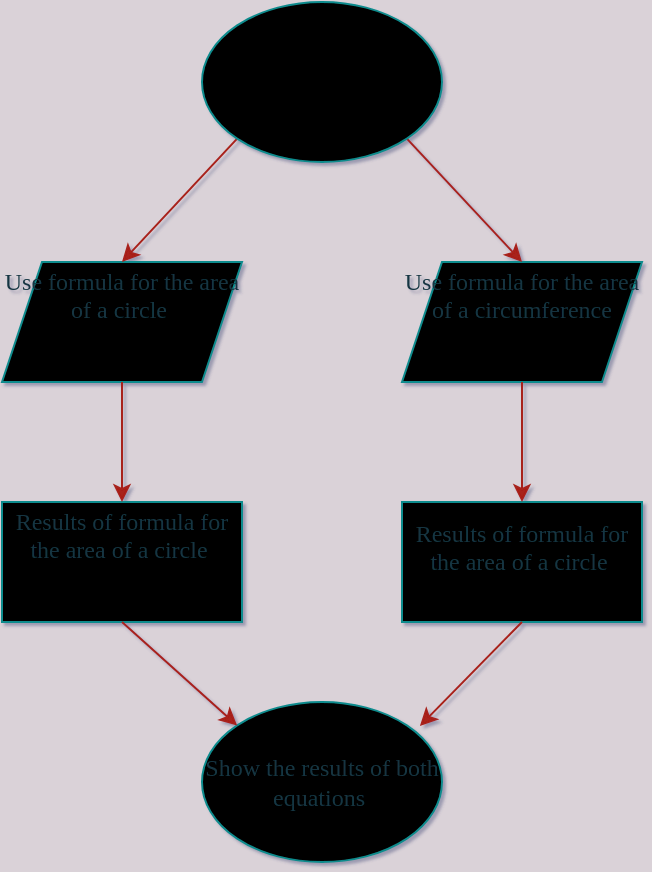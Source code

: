 <mxfile version="14.2.9" type="github">
  <diagram id="C5RBs43oDa-KdzZeNtuy" name="Page-1">
    <mxGraphModel dx="1422" dy="800" grid="0" gridSize="10" guides="1" tooltips="1" connect="1" arrows="1" fold="1" page="1" pageScale="1" pageWidth="827" pageHeight="1169" background="#DAD2D8" math="0" shadow="1">
      <root>
        <mxCell id="WIyWlLk6GJQsqaUBKTNV-0" />
        <mxCell id="WIyWlLk6GJQsqaUBKTNV-1" parent="WIyWlLk6GJQsqaUBKTNV-0" />
        <mxCell id="BpsMeZ0QMXesTxCKO3Zf-5" value="&lt;p&gt;Use formula for the area of a circle&amp;nbsp;&lt;/p&gt;&lt;p&gt;&lt;br&gt;&lt;/p&gt;" style="shape=parallelogram;perimeter=parallelogramPerimeter;whiteSpace=wrap;html=1;fixedSize=1;fillColor=#000000;strokeColor=#0F8B8D;fontColor=#143642;fontFamily=Times New Roman;" vertex="1" parent="WIyWlLk6GJQsqaUBKTNV-1">
          <mxGeometry x="240" y="140" width="120" height="60" as="geometry" />
        </mxCell>
        <mxCell id="BpsMeZ0QMXesTxCKO3Zf-6" value="&lt;br&gt;&lt;br&gt;&lt;p&gt;Use formula for the area of a&amp;nbsp;&lt;span&gt;circumference&lt;/span&gt;&lt;/p&gt;&lt;p class=&quot;MsoNormal&quot;&gt;&lt;/p&gt;&lt;p&gt;&lt;br style=&quot;color: rgb(20 , 54 , 66) ; font-family: &amp;#34;times new roman&amp;#34; ; font-size: 12px ; font-style: normal ; font-weight: 400 ; letter-spacing: normal ; text-align: center ; text-indent: 0px ; text-transform: none ; word-spacing: 0px ; background-color: rgb(248 , 249 , 250)&quot;&gt;&lt;br&gt;&lt;br&gt;&lt;/p&gt;" style="shape=parallelogram;perimeter=parallelogramPerimeter;whiteSpace=wrap;html=1;fixedSize=1;fillColor=#000000;strokeColor=#0F8B8D;fontColor=#143642;fontFamily=Times New Roman;" vertex="1" parent="WIyWlLk6GJQsqaUBKTNV-1">
          <mxGeometry x="440" y="140" width="120" height="60" as="geometry" />
        </mxCell>
        <mxCell id="BpsMeZ0QMXesTxCKO3Zf-7" value="&lt;p&gt;Results of formula for the area of a circle&amp;nbsp;&lt;/p&gt;&lt;div&gt;&lt;br&gt;&lt;/div&gt;" style="rounded=0;whiteSpace=wrap;html=1;fillColor=#000000;strokeColor=#0F8B8D;fontColor=#143642;fontFamily=Times New Roman;" vertex="1" parent="WIyWlLk6GJQsqaUBKTNV-1">
          <mxGeometry x="440" y="260" width="120" height="60" as="geometry" />
        </mxCell>
        <mxCell id="BpsMeZ0QMXesTxCKO3Zf-8" value="&lt;br&gt;&lt;br&gt;&lt;p&gt;Results of formula for the area of a circle&amp;nbsp;&lt;/p&gt;&lt;p&gt;&lt;br style=&quot;color: rgb(20 , 54 , 66) ; font-family: &amp;#34;times new roman&amp;#34; ; font-size: 12px ; font-style: normal ; font-weight: 400 ; letter-spacing: normal ; text-align: center ; text-indent: 0px ; text-transform: none ; word-spacing: 0px ; background-color: rgb(248 , 249 , 250)&quot;&gt;&lt;br&gt;&lt;br&gt;&lt;/p&gt;" style="rounded=0;whiteSpace=wrap;html=1;fillColor=#000000;strokeColor=#0F8B8D;fontColor=#143642;fontFamily=Times New Roman;" vertex="1" parent="WIyWlLk6GJQsqaUBKTNV-1">
          <mxGeometry x="240" y="260" width="120" height="60" as="geometry" />
        </mxCell>
        <mxCell id="BpsMeZ0QMXesTxCKO3Zf-9" value="Show the results of both equations&amp;nbsp;" style="ellipse;whiteSpace=wrap;html=1;fillColor=#000000;strokeColor=#0F8B8D;fontColor=#143642;fontFamily=Times New Roman;" vertex="1" parent="WIyWlLk6GJQsqaUBKTNV-1">
          <mxGeometry x="340" y="360" width="120" height="80" as="geometry" />
        </mxCell>
        <mxCell id="BpsMeZ0QMXesTxCKO3Zf-11" value="" style="endArrow=classic;html=1;exitX=1;exitY=1;exitDx=0;exitDy=0;entryX=0.5;entryY=0;entryDx=0;entryDy=0;labelBackgroundColor=#DAD2D8;strokeColor=#A8201A;fontColor=#143642;" edge="1" parent="WIyWlLk6GJQsqaUBKTNV-1" source="BpsMeZ0QMXesTxCKO3Zf-4" target="BpsMeZ0QMXesTxCKO3Zf-6">
          <mxGeometry width="50" height="50" relative="1" as="geometry">
            <mxPoint x="440" y="80" as="sourcePoint" />
            <mxPoint x="460" y="140" as="targetPoint" />
          </mxGeometry>
        </mxCell>
        <mxCell id="BpsMeZ0QMXesTxCKO3Zf-12" value="" style="endArrow=classic;html=1;exitX=0;exitY=1;exitDx=0;exitDy=0;entryX=0.5;entryY=0;entryDx=0;entryDy=0;labelBackgroundColor=#DAD2D8;strokeColor=#A8201A;fontColor=#143642;" edge="1" parent="WIyWlLk6GJQsqaUBKTNV-1" source="BpsMeZ0QMXesTxCKO3Zf-4" target="BpsMeZ0QMXesTxCKO3Zf-5">
          <mxGeometry width="50" height="50" relative="1" as="geometry">
            <mxPoint x="399" y="85" as="sourcePoint" />
            <mxPoint x="356" y="140" as="targetPoint" />
          </mxGeometry>
        </mxCell>
        <mxCell id="BpsMeZ0QMXesTxCKO3Zf-13" value="" style="endArrow=classic;html=1;exitX=0.5;exitY=1;exitDx=0;exitDy=0;entryX=0.5;entryY=0;entryDx=0;entryDy=0;labelBackgroundColor=#DAD2D8;strokeColor=#A8201A;fontColor=#143642;" edge="1" parent="WIyWlLk6GJQsqaUBKTNV-1" source="BpsMeZ0QMXesTxCKO3Zf-5" target="BpsMeZ0QMXesTxCKO3Zf-8">
          <mxGeometry width="50" height="50" relative="1" as="geometry">
            <mxPoint x="300" y="200" as="sourcePoint" />
            <mxPoint x="267" y="255" as="targetPoint" />
            <Array as="points" />
          </mxGeometry>
        </mxCell>
        <mxCell id="BpsMeZ0QMXesTxCKO3Zf-14" value="" style="endArrow=classic;html=1;exitX=0.5;exitY=1;exitDx=0;exitDy=0;entryX=0.5;entryY=0;entryDx=0;entryDy=0;labelBackgroundColor=#DAD2D8;strokeColor=#A8201A;fontColor=#143642;" edge="1" parent="WIyWlLk6GJQsqaUBKTNV-1" source="BpsMeZ0QMXesTxCKO3Zf-6" target="BpsMeZ0QMXesTxCKO3Zf-7">
          <mxGeometry width="50" height="50" relative="1" as="geometry">
            <mxPoint x="500" y="200" as="sourcePoint" />
            <mxPoint x="458" y="248" as="targetPoint" />
          </mxGeometry>
        </mxCell>
        <mxCell id="BpsMeZ0QMXesTxCKO3Zf-15" value="" style="endArrow=classic;html=1;exitX=0.5;exitY=1;exitDx=0;exitDy=0;entryX=0;entryY=0;entryDx=0;entryDy=0;labelBackgroundColor=#DAD2D8;strokeColor=#A8201A;fontColor=#143642;" edge="1" parent="WIyWlLk6GJQsqaUBKTNV-1" source="BpsMeZ0QMXesTxCKO3Zf-8" target="BpsMeZ0QMXesTxCKO3Zf-9">
          <mxGeometry width="50" height="50" relative="1" as="geometry">
            <mxPoint x="198" y="355" as="sourcePoint" />
            <mxPoint x="283" y="387" as="targetPoint" />
          </mxGeometry>
        </mxCell>
        <mxCell id="BpsMeZ0QMXesTxCKO3Zf-16" value="" style="endArrow=classic;html=1;entryX=0.908;entryY=0.15;entryDx=0;entryDy=0;entryPerimeter=0;exitX=0.5;exitY=1;exitDx=0;exitDy=0;labelBackgroundColor=#DAD2D8;strokeColor=#A8201A;fontColor=#143642;" edge="1" parent="WIyWlLk6GJQsqaUBKTNV-1" source="BpsMeZ0QMXesTxCKO3Zf-7" target="BpsMeZ0QMXesTxCKO3Zf-9">
          <mxGeometry width="50" height="50" relative="1" as="geometry">
            <mxPoint x="522" y="330" as="sourcePoint" />
            <mxPoint x="447" y="383" as="targetPoint" />
          </mxGeometry>
        </mxCell>
        <mxCell id="BpsMeZ0QMXesTxCKO3Zf-4" value="User input the radius" style="ellipse;blackSpace=wrap;html=1;fillColor=#000000;strokeColor=#0F8B8D;" vertex="1" parent="WIyWlLk6GJQsqaUBKTNV-1">
          <mxGeometry x="340" y="10" width="120" height="80" as="geometry" />
        </mxCell>
      </root>
    </mxGraphModel>
  </diagram>
</mxfile>
